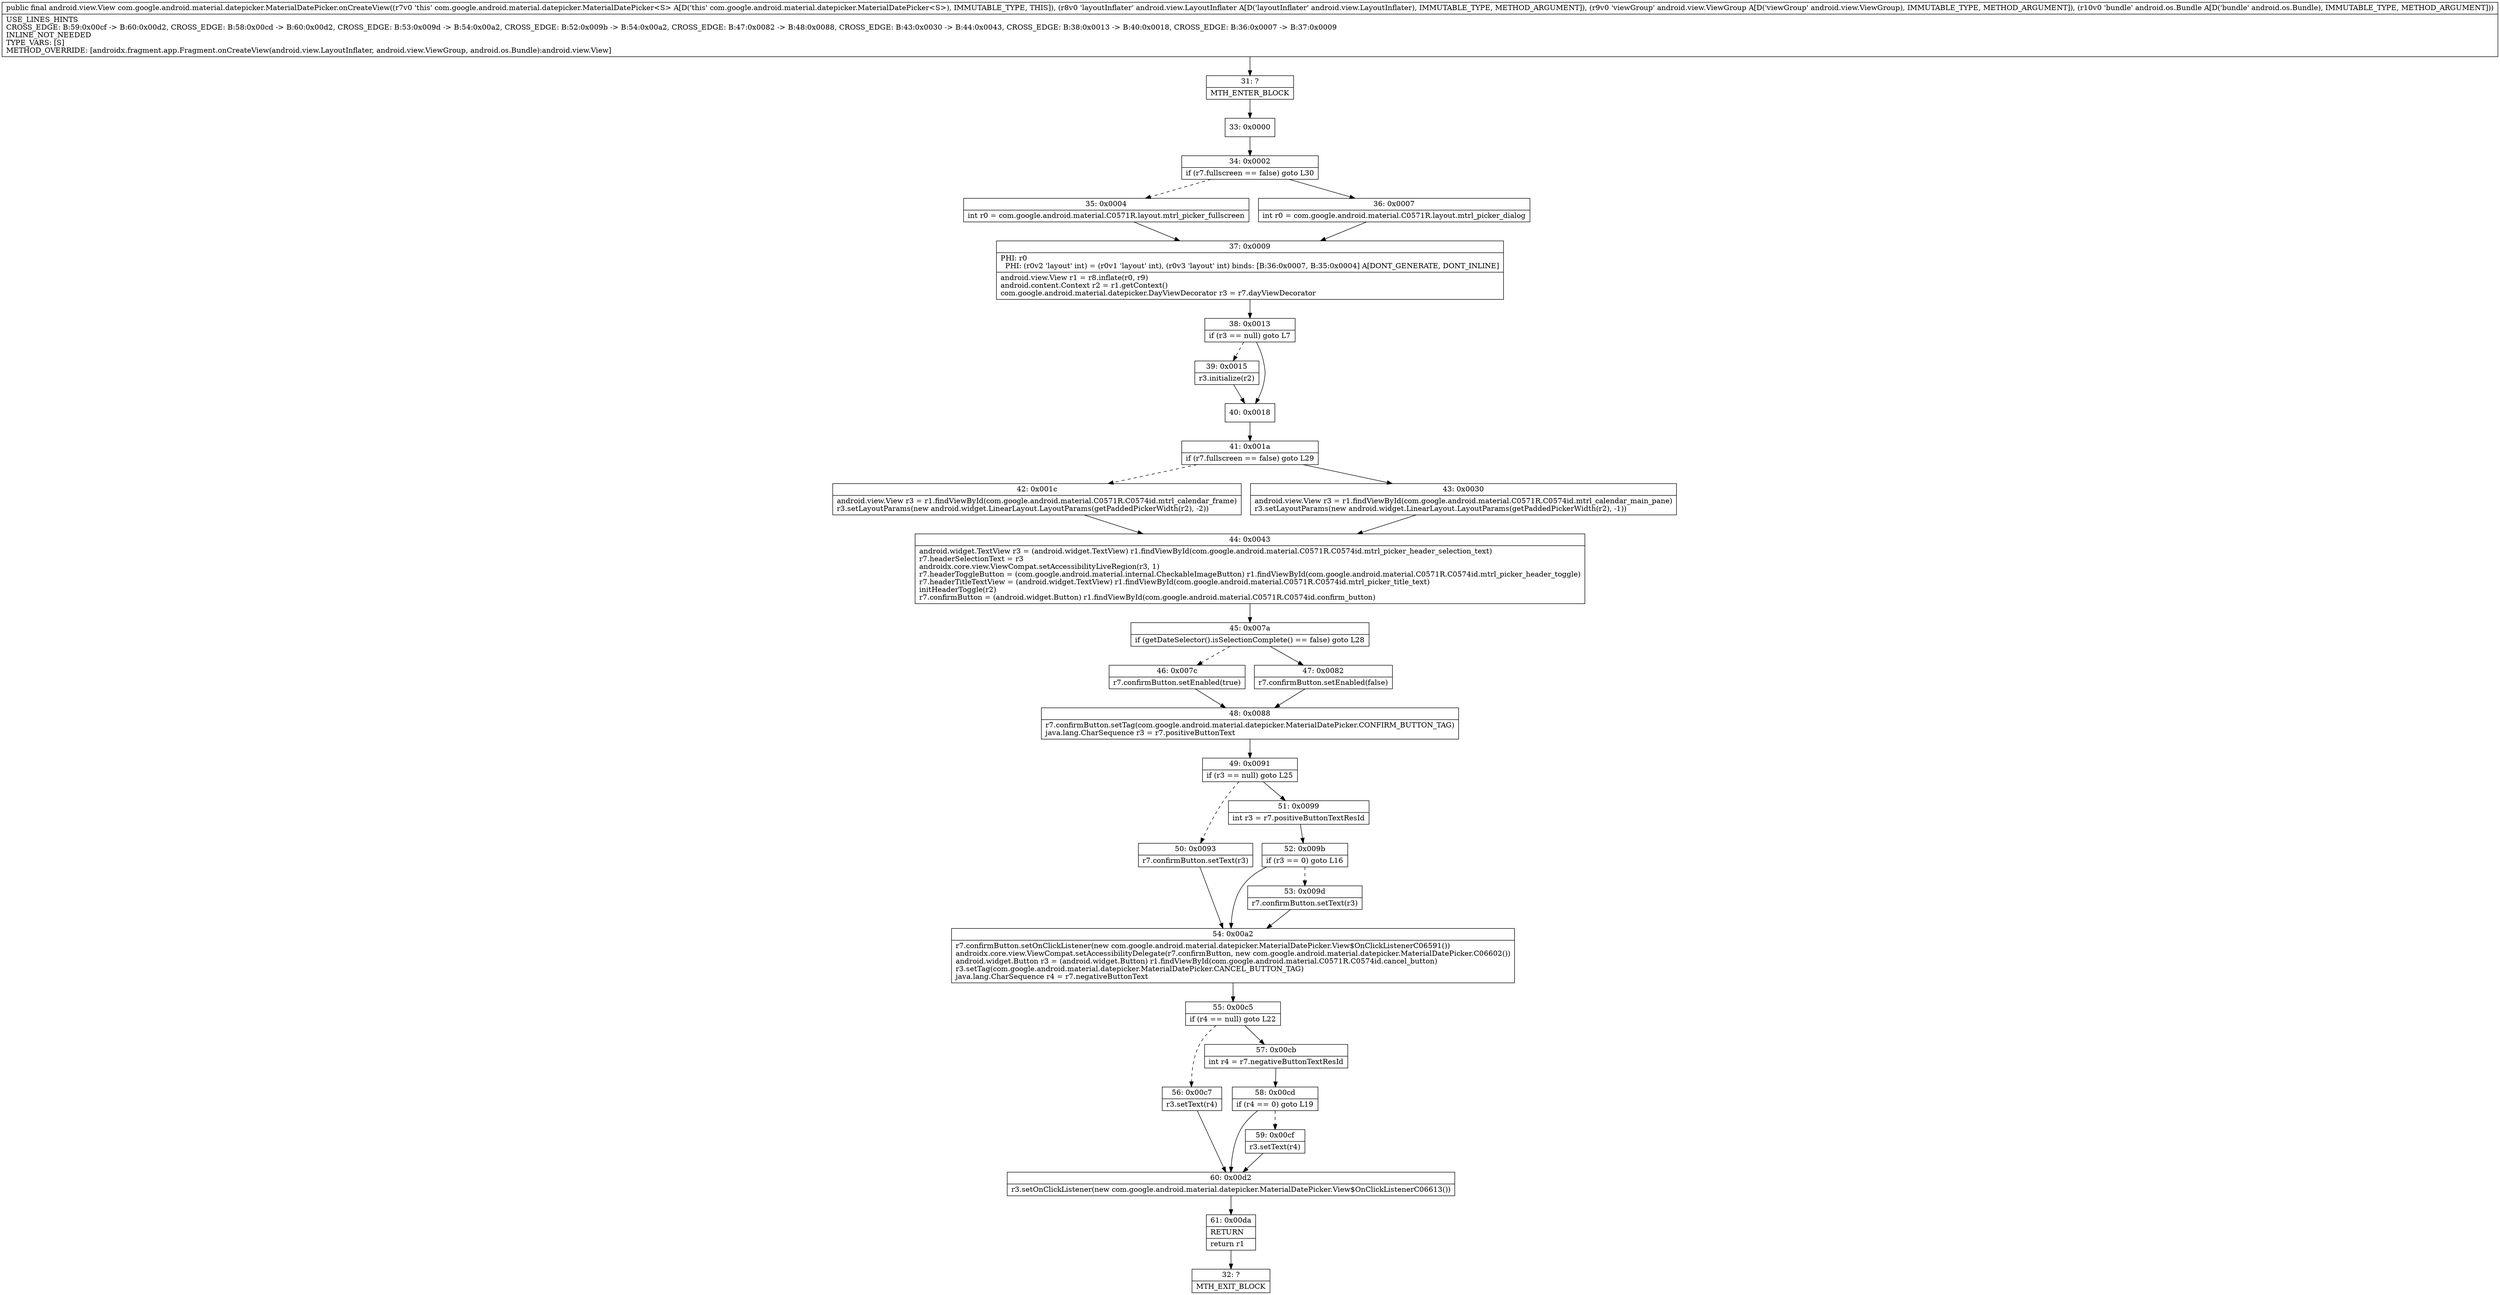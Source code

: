 digraph "CFG forcom.google.android.material.datepicker.MaterialDatePicker.onCreateView(Landroid\/view\/LayoutInflater;Landroid\/view\/ViewGroup;Landroid\/os\/Bundle;)Landroid\/view\/View;" {
Node_31 [shape=record,label="{31\:\ ?|MTH_ENTER_BLOCK\l}"];
Node_33 [shape=record,label="{33\:\ 0x0000}"];
Node_34 [shape=record,label="{34\:\ 0x0002|if (r7.fullscreen == false) goto L30\l}"];
Node_35 [shape=record,label="{35\:\ 0x0004|int r0 = com.google.android.material.C0571R.layout.mtrl_picker_fullscreen\l}"];
Node_37 [shape=record,label="{37\:\ 0x0009|PHI: r0 \l  PHI: (r0v2 'layout' int) = (r0v1 'layout' int), (r0v3 'layout' int) binds: [B:36:0x0007, B:35:0x0004] A[DONT_GENERATE, DONT_INLINE]\l|android.view.View r1 = r8.inflate(r0, r9)\landroid.content.Context r2 = r1.getContext()\lcom.google.android.material.datepicker.DayViewDecorator r3 = r7.dayViewDecorator\l}"];
Node_38 [shape=record,label="{38\:\ 0x0013|if (r3 == null) goto L7\l}"];
Node_39 [shape=record,label="{39\:\ 0x0015|r3.initialize(r2)\l}"];
Node_40 [shape=record,label="{40\:\ 0x0018}"];
Node_41 [shape=record,label="{41\:\ 0x001a|if (r7.fullscreen == false) goto L29\l}"];
Node_42 [shape=record,label="{42\:\ 0x001c|android.view.View r3 = r1.findViewById(com.google.android.material.C0571R.C0574id.mtrl_calendar_frame)\lr3.setLayoutParams(new android.widget.LinearLayout.LayoutParams(getPaddedPickerWidth(r2), \-2))\l}"];
Node_44 [shape=record,label="{44\:\ 0x0043|android.widget.TextView r3 = (android.widget.TextView) r1.findViewById(com.google.android.material.C0571R.C0574id.mtrl_picker_header_selection_text)\lr7.headerSelectionText = r3\landroidx.core.view.ViewCompat.setAccessibilityLiveRegion(r3, 1)\lr7.headerToggleButton = (com.google.android.material.internal.CheckableImageButton) r1.findViewById(com.google.android.material.C0571R.C0574id.mtrl_picker_header_toggle)\lr7.headerTitleTextView = (android.widget.TextView) r1.findViewById(com.google.android.material.C0571R.C0574id.mtrl_picker_title_text)\linitHeaderToggle(r2)\lr7.confirmButton = (android.widget.Button) r1.findViewById(com.google.android.material.C0571R.C0574id.confirm_button)\l}"];
Node_45 [shape=record,label="{45\:\ 0x007a|if (getDateSelector().isSelectionComplete() == false) goto L28\l}"];
Node_46 [shape=record,label="{46\:\ 0x007c|r7.confirmButton.setEnabled(true)\l}"];
Node_48 [shape=record,label="{48\:\ 0x0088|r7.confirmButton.setTag(com.google.android.material.datepicker.MaterialDatePicker.CONFIRM_BUTTON_TAG)\ljava.lang.CharSequence r3 = r7.positiveButtonText\l}"];
Node_49 [shape=record,label="{49\:\ 0x0091|if (r3 == null) goto L25\l}"];
Node_50 [shape=record,label="{50\:\ 0x0093|r7.confirmButton.setText(r3)\l}"];
Node_54 [shape=record,label="{54\:\ 0x00a2|r7.confirmButton.setOnClickListener(new com.google.android.material.datepicker.MaterialDatePicker.View$OnClickListenerC06591())\landroidx.core.view.ViewCompat.setAccessibilityDelegate(r7.confirmButton, new com.google.android.material.datepicker.MaterialDatePicker.C06602())\landroid.widget.Button r3 = (android.widget.Button) r1.findViewById(com.google.android.material.C0571R.C0574id.cancel_button)\lr3.setTag(com.google.android.material.datepicker.MaterialDatePicker.CANCEL_BUTTON_TAG)\ljava.lang.CharSequence r4 = r7.negativeButtonText\l}"];
Node_55 [shape=record,label="{55\:\ 0x00c5|if (r4 == null) goto L22\l}"];
Node_56 [shape=record,label="{56\:\ 0x00c7|r3.setText(r4)\l}"];
Node_60 [shape=record,label="{60\:\ 0x00d2|r3.setOnClickListener(new com.google.android.material.datepicker.MaterialDatePicker.View$OnClickListenerC06613())\l}"];
Node_61 [shape=record,label="{61\:\ 0x00da|RETURN\l|return r1\l}"];
Node_32 [shape=record,label="{32\:\ ?|MTH_EXIT_BLOCK\l}"];
Node_57 [shape=record,label="{57\:\ 0x00cb|int r4 = r7.negativeButtonTextResId\l}"];
Node_58 [shape=record,label="{58\:\ 0x00cd|if (r4 == 0) goto L19\l}"];
Node_59 [shape=record,label="{59\:\ 0x00cf|r3.setText(r4)\l}"];
Node_51 [shape=record,label="{51\:\ 0x0099|int r3 = r7.positiveButtonTextResId\l}"];
Node_52 [shape=record,label="{52\:\ 0x009b|if (r3 == 0) goto L16\l}"];
Node_53 [shape=record,label="{53\:\ 0x009d|r7.confirmButton.setText(r3)\l}"];
Node_47 [shape=record,label="{47\:\ 0x0082|r7.confirmButton.setEnabled(false)\l}"];
Node_43 [shape=record,label="{43\:\ 0x0030|android.view.View r3 = r1.findViewById(com.google.android.material.C0571R.C0574id.mtrl_calendar_main_pane)\lr3.setLayoutParams(new android.widget.LinearLayout.LayoutParams(getPaddedPickerWidth(r2), \-1))\l}"];
Node_36 [shape=record,label="{36\:\ 0x0007|int r0 = com.google.android.material.C0571R.layout.mtrl_picker_dialog\l}"];
MethodNode[shape=record,label="{public final android.view.View com.google.android.material.datepicker.MaterialDatePicker.onCreateView((r7v0 'this' com.google.android.material.datepicker.MaterialDatePicker\<S\> A[D('this' com.google.android.material.datepicker.MaterialDatePicker\<S\>), IMMUTABLE_TYPE, THIS]), (r8v0 'layoutInflater' android.view.LayoutInflater A[D('layoutInflater' android.view.LayoutInflater), IMMUTABLE_TYPE, METHOD_ARGUMENT]), (r9v0 'viewGroup' android.view.ViewGroup A[D('viewGroup' android.view.ViewGroup), IMMUTABLE_TYPE, METHOD_ARGUMENT]), (r10v0 'bundle' android.os.Bundle A[D('bundle' android.os.Bundle), IMMUTABLE_TYPE, METHOD_ARGUMENT]))  | USE_LINES_HINTS\lCROSS_EDGE: B:59:0x00cf \-\> B:60:0x00d2, CROSS_EDGE: B:58:0x00cd \-\> B:60:0x00d2, CROSS_EDGE: B:53:0x009d \-\> B:54:0x00a2, CROSS_EDGE: B:52:0x009b \-\> B:54:0x00a2, CROSS_EDGE: B:47:0x0082 \-\> B:48:0x0088, CROSS_EDGE: B:43:0x0030 \-\> B:44:0x0043, CROSS_EDGE: B:38:0x0013 \-\> B:40:0x0018, CROSS_EDGE: B:36:0x0007 \-\> B:37:0x0009\lINLINE_NOT_NEEDED\lTYPE_VARS: [S]\lMETHOD_OVERRIDE: [androidx.fragment.app.Fragment.onCreateView(android.view.LayoutInflater, android.view.ViewGroup, android.os.Bundle):android.view.View]\l}"];
MethodNode -> Node_31;Node_31 -> Node_33;
Node_33 -> Node_34;
Node_34 -> Node_35[style=dashed];
Node_34 -> Node_36;
Node_35 -> Node_37;
Node_37 -> Node_38;
Node_38 -> Node_39[style=dashed];
Node_38 -> Node_40;
Node_39 -> Node_40;
Node_40 -> Node_41;
Node_41 -> Node_42[style=dashed];
Node_41 -> Node_43;
Node_42 -> Node_44;
Node_44 -> Node_45;
Node_45 -> Node_46[style=dashed];
Node_45 -> Node_47;
Node_46 -> Node_48;
Node_48 -> Node_49;
Node_49 -> Node_50[style=dashed];
Node_49 -> Node_51;
Node_50 -> Node_54;
Node_54 -> Node_55;
Node_55 -> Node_56[style=dashed];
Node_55 -> Node_57;
Node_56 -> Node_60;
Node_60 -> Node_61;
Node_61 -> Node_32;
Node_57 -> Node_58;
Node_58 -> Node_59[style=dashed];
Node_58 -> Node_60;
Node_59 -> Node_60;
Node_51 -> Node_52;
Node_52 -> Node_53[style=dashed];
Node_52 -> Node_54;
Node_53 -> Node_54;
Node_47 -> Node_48;
Node_43 -> Node_44;
Node_36 -> Node_37;
}

